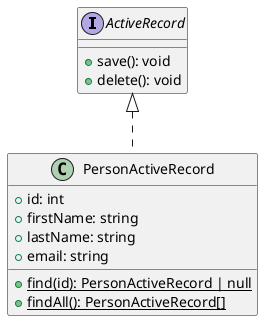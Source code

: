 @startuml

interface ActiveRecord {
    + save(): void
    + delete(): void
}

class PersonActiveRecord {
    + id: int
    + firstName: string
    + lastName: string
    + email: string
    + {static} find(id): PersonActiveRecord | null
    + {static} findAll(): PersonActiveRecord[]
}

ActiveRecord <|.. PersonActiveRecord

@enduml
